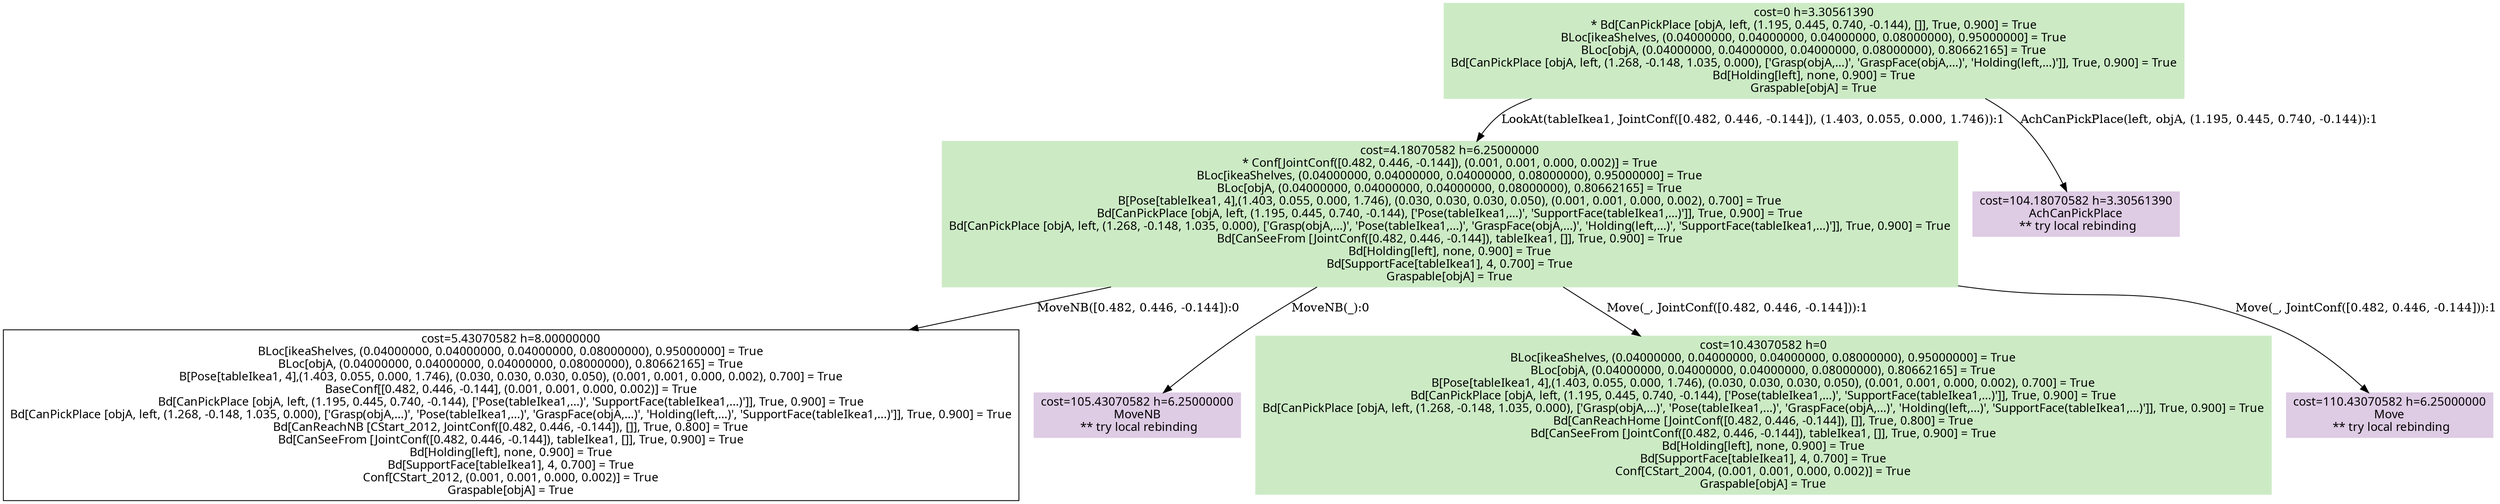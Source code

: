 digraph G {
    ordering=out;
    node [fontname=HelveticaBold];
    "821" [shape=box, style=filled, colorscheme=pastel16, color=2, label="cost=0 h=3.30561390\n* Bd[CanPickPlace [objA, left, (1.195, 0.445, 0.740, -0.144), []], True, 0.900] = True\nBLoc[ikeaShelves, (0.04000000, 0.04000000, 0.04000000, 0.08000000), 0.95000000] = True\nBLoc[objA, (0.04000000, 0.04000000, 0.04000000, 0.08000000), 0.80662165] = True\nBd[CanPickPlace [objA, left, (1.268, -0.148, 1.035, 0.000), ['Grasp(objA,...)', 'GraspFace(objA,...)', 'Holding(left,...)']], True, 0.900] = True\nBd[Holding[left], none, 0.900] = True\nGraspable[objA] = True\n"];
    "821" [shape=box, label="cost=0 h=3.30561390\n* Bd[CanPickPlace [objA, left, (1.195, 0.445, 0.740, -0.144), []], True, 0.900] = True\nBLoc[ikeaShelves, (0.04000000, 0.04000000, 0.04000000, 0.08000000), 0.95000000] = True\nBLoc[objA, (0.04000000, 0.04000000, 0.04000000, 0.08000000), 0.80662165] = True\nBd[CanPickPlace [objA, left, (1.268, -0.148, 1.035, 0.000), ['Grasp(objA,...)', 'GraspFace(objA,...)', 'Holding(left,...)']], True, 0.900] = True\nBd[Holding[left], none, 0.900] = True\nGraspable[objA] = True\n"];
    "834" [shape=box, label="cost=4.18070582 h=6.25000000\n* Conf[JointConf([0.482, 0.446, -0.144]), (0.001, 0.001, 0.000, 0.002)] = True\nBLoc[ikeaShelves, (0.04000000, 0.04000000, 0.04000000, 0.08000000), 0.95000000] = True\nBLoc[objA, (0.04000000, 0.04000000, 0.04000000, 0.08000000), 0.80662165] = True\nB[Pose[tableIkea1, 4],(1.403, 0.055, 0.000, 1.746), (0.030, 0.030, 0.030, 0.050), (0.001, 0.001, 0.000, 0.002), 0.700] = True\nBd[CanPickPlace [objA, left, (1.195, 0.445, 0.740, -0.144), ['Pose(tableIkea1,...)', 'SupportFace(tableIkea1,...)']], True, 0.900] = True\nBd[CanPickPlace [objA, left, (1.268, -0.148, 1.035, 0.000), ['Grasp(objA,...)', 'Pose(tableIkea1,...)', 'GraspFace(objA,...)', 'Holding(left,...)', 'SupportFace(tableIkea1,...)']], True, 0.900] = True\nBd[CanSeeFrom [JointConf([0.482, 0.446, -0.144]), tableIkea1, []], True, 0.900] = True\nBd[Holding[left], none, 0.900] = True\nBd[SupportFace[tableIkea1], 4, 0.700] = True\nGraspable[objA] = True\n"];
    "821" -> "834"[label="LookAt(tableIkea1, JointConf([0.482, 0.446, -0.144]), (1.403, 0.055, 0.000, 1.746)):1"];
    "821" [shape=box, label="cost=0 h=3.30561390\n* Bd[CanPickPlace [objA, left, (1.195, 0.445, 0.740, -0.144), []], True, 0.900] = True\nBLoc[ikeaShelves, (0.04000000, 0.04000000, 0.04000000, 0.08000000), 0.95000000] = True\nBLoc[objA, (0.04000000, 0.04000000, 0.04000000, 0.08000000), 0.80662165] = True\nBd[CanPickPlace [objA, left, (1.268, -0.148, 1.035, 0.000), ['Grasp(objA,...)', 'GraspFace(objA,...)', 'Holding(left,...)']], True, 0.900] = True\nBd[Holding[left], none, 0.900] = True\nGraspable[objA] = True\n"];
    "838" [shape=box, style=filled, colorscheme=pastel16, color=4, label="cost=104.18070582 h=3.30561390\nAchCanPickPlace\n ** try local rebinding"];
    "821" -> "838"[label="AchCanPickPlace(left, objA, (1.195, 0.445, 0.740, -0.144)):1"];
    "834" [shape=box, style=filled, colorscheme=pastel16, color=2, label="cost=4.18070582 h=6.25000000\n* Conf[JointConf([0.482, 0.446, -0.144]), (0.001, 0.001, 0.000, 0.002)] = True\nBLoc[ikeaShelves, (0.04000000, 0.04000000, 0.04000000, 0.08000000), 0.95000000] = True\nBLoc[objA, (0.04000000, 0.04000000, 0.04000000, 0.08000000), 0.80662165] = True\nB[Pose[tableIkea1, 4],(1.403, 0.055, 0.000, 1.746), (0.030, 0.030, 0.030, 0.050), (0.001, 0.001, 0.000, 0.002), 0.700] = True\nBd[CanPickPlace [objA, left, (1.195, 0.445, 0.740, -0.144), ['Pose(tableIkea1,...)', 'SupportFace(tableIkea1,...)']], True, 0.900] = True\nBd[CanPickPlace [objA, left, (1.268, -0.148, 1.035, 0.000), ['Grasp(objA,...)', 'Pose(tableIkea1,...)', 'GraspFace(objA,...)', 'Holding(left,...)', 'SupportFace(tableIkea1,...)']], True, 0.900] = True\nBd[CanSeeFrom [JointConf([0.482, 0.446, -0.144]), tableIkea1, []], True, 0.900] = True\nBd[Holding[left], none, 0.900] = True\nBd[SupportFace[tableIkea1], 4, 0.700] = True\nGraspable[objA] = True\n"];
    "834" [shape=box, label="cost=4.18070582 h=6.25000000\n* Conf[JointConf([0.482, 0.446, -0.144]), (0.001, 0.001, 0.000, 0.002)] = True\nBLoc[ikeaShelves, (0.04000000, 0.04000000, 0.04000000, 0.08000000), 0.95000000] = True\nBLoc[objA, (0.04000000, 0.04000000, 0.04000000, 0.08000000), 0.80662165] = True\nB[Pose[tableIkea1, 4],(1.403, 0.055, 0.000, 1.746), (0.030, 0.030, 0.030, 0.050), (0.001, 0.001, 0.000, 0.002), 0.700] = True\nBd[CanPickPlace [objA, left, (1.195, 0.445, 0.740, -0.144), ['Pose(tableIkea1,...)', 'SupportFace(tableIkea1,...)']], True, 0.900] = True\nBd[CanPickPlace [objA, left, (1.268, -0.148, 1.035, 0.000), ['Grasp(objA,...)', 'Pose(tableIkea1,...)', 'GraspFace(objA,...)', 'Holding(left,...)', 'SupportFace(tableIkea1,...)']], True, 0.900] = True\nBd[CanSeeFrom [JointConf([0.482, 0.446, -0.144]), tableIkea1, []], True, 0.900] = True\nBd[Holding[left], none, 0.900] = True\nBd[SupportFace[tableIkea1], 4, 0.700] = True\nGraspable[objA] = True\n"];
    "844" [shape=box, label="cost=5.43070582 h=8.00000000\nBLoc[ikeaShelves, (0.04000000, 0.04000000, 0.04000000, 0.08000000), 0.95000000] = True\nBLoc[objA, (0.04000000, 0.04000000, 0.04000000, 0.08000000), 0.80662165] = True\nB[Pose[tableIkea1, 4],(1.403, 0.055, 0.000, 1.746), (0.030, 0.030, 0.030, 0.050), (0.001, 0.001, 0.000, 0.002), 0.700] = True\nBaseConf[[0.482, 0.446, -0.144], (0.001, 0.001, 0.000, 0.002)] = True\nBd[CanPickPlace [objA, left, (1.195, 0.445, 0.740, -0.144), ['Pose(tableIkea1,...)', 'SupportFace(tableIkea1,...)']], True, 0.900] = True\nBd[CanPickPlace [objA, left, (1.268, -0.148, 1.035, 0.000), ['Grasp(objA,...)', 'Pose(tableIkea1,...)', 'GraspFace(objA,...)', 'Holding(left,...)', 'SupportFace(tableIkea1,...)']], True, 0.900] = True\nBd[CanReachNB [CStart_2012, JointConf([0.482, 0.446, -0.144]), []], True, 0.800] = True\nBd[CanSeeFrom [JointConf([0.482, 0.446, -0.144]), tableIkea1, []], True, 0.900] = True\nBd[Holding[left], none, 0.900] = True\nBd[SupportFace[tableIkea1], 4, 0.700] = True\nConf[CStart_2012, (0.001, 0.001, 0.000, 0.002)] = True\nGraspable[objA] = True\n"];
    "834" -> "844"[label="MoveNB([0.482, 0.446, -0.144]):0"];
    "834" [shape=box, label="cost=4.18070582 h=6.25000000\n* Conf[JointConf([0.482, 0.446, -0.144]), (0.001, 0.001, 0.000, 0.002)] = True\nBLoc[ikeaShelves, (0.04000000, 0.04000000, 0.04000000, 0.08000000), 0.95000000] = True\nBLoc[objA, (0.04000000, 0.04000000, 0.04000000, 0.08000000), 0.80662165] = True\nB[Pose[tableIkea1, 4],(1.403, 0.055, 0.000, 1.746), (0.030, 0.030, 0.030, 0.050), (0.001, 0.001, 0.000, 0.002), 0.700] = True\nBd[CanPickPlace [objA, left, (1.195, 0.445, 0.740, -0.144), ['Pose(tableIkea1,...)', 'SupportFace(tableIkea1,...)']], True, 0.900] = True\nBd[CanPickPlace [objA, left, (1.268, -0.148, 1.035, 0.000), ['Grasp(objA,...)', 'Pose(tableIkea1,...)', 'GraspFace(objA,...)', 'Holding(left,...)', 'SupportFace(tableIkea1,...)']], True, 0.900] = True\nBd[CanSeeFrom [JointConf([0.482, 0.446, -0.144]), tableIkea1, []], True, 0.900] = True\nBd[Holding[left], none, 0.900] = True\nBd[SupportFace[tableIkea1], 4, 0.700] = True\nGraspable[objA] = True\n"];
    "845" [shape=box, style=filled, colorscheme=pastel16, color=4, label="cost=105.43070582 h=6.25000000\nMoveNB\n ** try local rebinding"];
    "834" -> "845"[label="MoveNB(_):0"];
    "834" [shape=box, label="cost=4.18070582 h=6.25000000\n* Conf[JointConf([0.482, 0.446, -0.144]), (0.001, 0.001, 0.000, 0.002)] = True\nBLoc[ikeaShelves, (0.04000000, 0.04000000, 0.04000000, 0.08000000), 0.95000000] = True\nBLoc[objA, (0.04000000, 0.04000000, 0.04000000, 0.08000000), 0.80662165] = True\nB[Pose[tableIkea1, 4],(1.403, 0.055, 0.000, 1.746), (0.030, 0.030, 0.030, 0.050), (0.001, 0.001, 0.000, 0.002), 0.700] = True\nBd[CanPickPlace [objA, left, (1.195, 0.445, 0.740, -0.144), ['Pose(tableIkea1,...)', 'SupportFace(tableIkea1,...)']], True, 0.900] = True\nBd[CanPickPlace [objA, left, (1.268, -0.148, 1.035, 0.000), ['Grasp(objA,...)', 'Pose(tableIkea1,...)', 'GraspFace(objA,...)', 'Holding(left,...)', 'SupportFace(tableIkea1,...)']], True, 0.900] = True\nBd[CanSeeFrom [JointConf([0.482, 0.446, -0.144]), tableIkea1, []], True, 0.900] = True\nBd[Holding[left], none, 0.900] = True\nBd[SupportFace[tableIkea1], 4, 0.700] = True\nGraspable[objA] = True\n"];
    "848" [shape=box, label="cost=10.43070582 h=0\nBLoc[ikeaShelves, (0.04000000, 0.04000000, 0.04000000, 0.08000000), 0.95000000] = True\nBLoc[objA, (0.04000000, 0.04000000, 0.04000000, 0.08000000), 0.80662165] = True\nB[Pose[tableIkea1, 4],(1.403, 0.055, 0.000, 1.746), (0.030, 0.030, 0.030, 0.050), (0.001, 0.001, 0.000, 0.002), 0.700] = True\nBd[CanPickPlace [objA, left, (1.195, 0.445, 0.740, -0.144), ['Pose(tableIkea1,...)', 'SupportFace(tableIkea1,...)']], True, 0.900] = True\nBd[CanPickPlace [objA, left, (1.268, -0.148, 1.035, 0.000), ['Grasp(objA,...)', 'Pose(tableIkea1,...)', 'GraspFace(objA,...)', 'Holding(left,...)', 'SupportFace(tableIkea1,...)']], True, 0.900] = True\nBd[CanReachHome [JointConf([0.482, 0.446, -0.144]), []], True, 0.800] = True\nBd[CanSeeFrom [JointConf([0.482, 0.446, -0.144]), tableIkea1, []], True, 0.900] = True\nBd[Holding[left], none, 0.900] = True\nBd[SupportFace[tableIkea1], 4, 0.700] = True\nConf[CStart_2004, (0.001, 0.001, 0.000, 0.002)] = True\nGraspable[objA] = True\n"];
    "834" -> "848"[label="Move(_, JointConf([0.482, 0.446, -0.144])):1"];
    "834" [shape=box, label="cost=4.18070582 h=6.25000000\n* Conf[JointConf([0.482, 0.446, -0.144]), (0.001, 0.001, 0.000, 0.002)] = True\nBLoc[ikeaShelves, (0.04000000, 0.04000000, 0.04000000, 0.08000000), 0.95000000] = True\nBLoc[objA, (0.04000000, 0.04000000, 0.04000000, 0.08000000), 0.80662165] = True\nB[Pose[tableIkea1, 4],(1.403, 0.055, 0.000, 1.746), (0.030, 0.030, 0.030, 0.050), (0.001, 0.001, 0.000, 0.002), 0.700] = True\nBd[CanPickPlace [objA, left, (1.195, 0.445, 0.740, -0.144), ['Pose(tableIkea1,...)', 'SupportFace(tableIkea1,...)']], True, 0.900] = True\nBd[CanPickPlace [objA, left, (1.268, -0.148, 1.035, 0.000), ['Grasp(objA,...)', 'Pose(tableIkea1,...)', 'GraspFace(objA,...)', 'Holding(left,...)', 'SupportFace(tableIkea1,...)']], True, 0.900] = True\nBd[CanSeeFrom [JointConf([0.482, 0.446, -0.144]), tableIkea1, []], True, 0.900] = True\nBd[Holding[left], none, 0.900] = True\nBd[SupportFace[tableIkea1], 4, 0.700] = True\nGraspable[objA] = True\n"];
    "849" [shape=box, style=filled, colorscheme=pastel16, color=4, label="cost=110.43070582 h=6.25000000\nMove\n ** try local rebinding"];
    "834" -> "849"[label="Move(_, JointConf([0.482, 0.446, -0.144])):1"];
    "848" [shape=box, style=filled, colorscheme=pastel16, color=2, label="cost=10.43070582 h=0\nBLoc[ikeaShelves, (0.04000000, 0.04000000, 0.04000000, 0.08000000), 0.95000000] = True\nBLoc[objA, (0.04000000, 0.04000000, 0.04000000, 0.08000000), 0.80662165] = True\nB[Pose[tableIkea1, 4],(1.403, 0.055, 0.000, 1.746), (0.030, 0.030, 0.030, 0.050), (0.001, 0.001, 0.000, 0.002), 0.700] = True\nBd[CanPickPlace [objA, left, (1.195, 0.445, 0.740, -0.144), ['Pose(tableIkea1,...)', 'SupportFace(tableIkea1,...)']], True, 0.900] = True\nBd[CanPickPlace [objA, left, (1.268, -0.148, 1.035, 0.000), ['Grasp(objA,...)', 'Pose(tableIkea1,...)', 'GraspFace(objA,...)', 'Holding(left,...)', 'SupportFace(tableIkea1,...)']], True, 0.900] = True\nBd[CanReachHome [JointConf([0.482, 0.446, -0.144]), []], True, 0.800] = True\nBd[CanSeeFrom [JointConf([0.482, 0.446, -0.144]), tableIkea1, []], True, 0.900] = True\nBd[Holding[left], none, 0.900] = True\nBd[SupportFace[tableIkea1], 4, 0.700] = True\nConf[CStart_2004, (0.001, 0.001, 0.000, 0.002)] = True\nGraspable[objA] = True\n"];
    "821" [shape=box, style=filled, colorscheme=pastel16,color=3];
    "834" [shape=box, style=filled, colorscheme=pastel16,color=3];
    "848" [shape=box, style=filled, colorscheme=pastel16,color=3];
}
